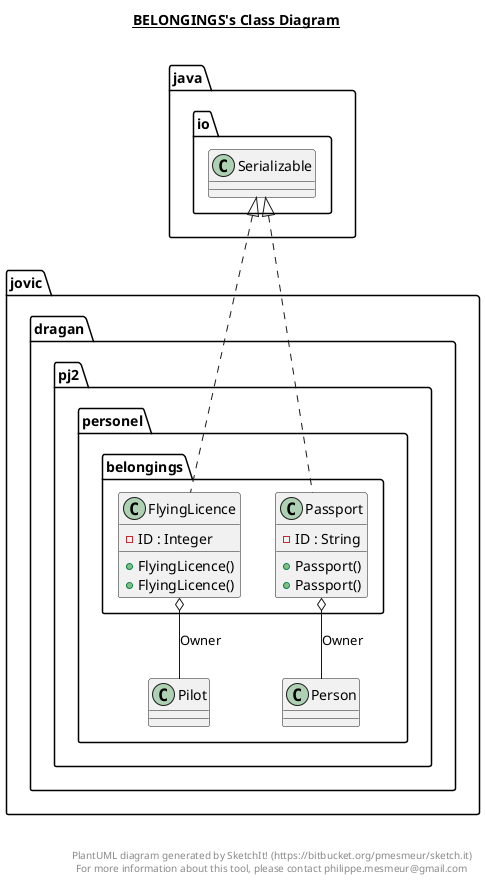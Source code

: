 @startuml

title __BELONGINGS's Class Diagram__\n

  namespace jovic.dragan.pj2.personel {
    namespace belongings {
      class jovic.dragan.pj2.personel.belongings.FlyingLicence {
          - ID : Integer
          + FlyingLicence()
          + FlyingLicence()
      }
    }
  }
  

  namespace jovic.dragan.pj2.personel {
    namespace belongings {
      class jovic.dragan.pj2.personel.belongings.Passport {
          - ID : String
          + Passport()
          + Passport()
      }
    }
  }
  

  jovic.dragan.pj2.personel.belongings.FlyingLicence .up.|> java.io.Serializable
  jovic.dragan.pj2.personel.belongings.FlyingLicence o-- jovic.dragan.pj2.personel.Pilot : Owner
  jovic.dragan.pj2.personel.belongings.Passport .up.|> java.io.Serializable
  jovic.dragan.pj2.personel.belongings.Passport o-- jovic.dragan.pj2.personel.Person : Owner


right footer


PlantUML diagram generated by SketchIt! (https://bitbucket.org/pmesmeur/sketch.it)
For more information about this tool, please contact philippe.mesmeur@gmail.com
endfooter

@enduml

